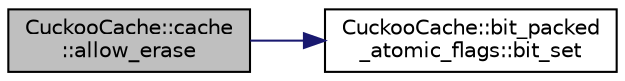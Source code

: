 digraph "CuckooCache::cache::allow_erase"
{
  edge [fontname="Helvetica",fontsize="10",labelfontname="Helvetica",labelfontsize="10"];
  node [fontname="Helvetica",fontsize="10",shape=record];
  rankdir="LR";
  Node2 [label="CuckooCache::cache\l::allow_erase",height=0.2,width=0.4,color="black", fillcolor="grey75", style="filled", fontcolor="black"];
  Node2 -> Node3 [color="midnightblue",fontsize="10",style="solid",fontname="Helvetica"];
  Node3 [label="CuckooCache::bit_packed\l_atomic_flags::bit_set",height=0.2,width=0.4,color="black", fillcolor="white", style="filled",URL="$d9/d8e/class_cuckoo_cache_1_1bit__packed__atomic__flags.html#a3102b927e77854bc5600547819169061",tooltip="bit_set sets an entry as discardable. "];
}
